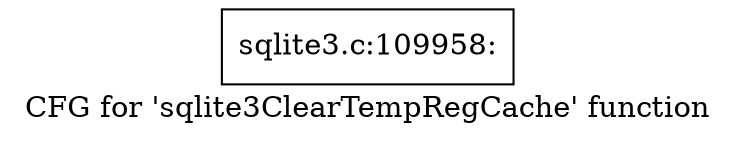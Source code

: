 digraph "CFG for 'sqlite3ClearTempRegCache' function" {
	label="CFG for 'sqlite3ClearTempRegCache' function";

	Node0x55c0f8c066b0 [shape=record,label="{sqlite3.c:109958:}"];
}

